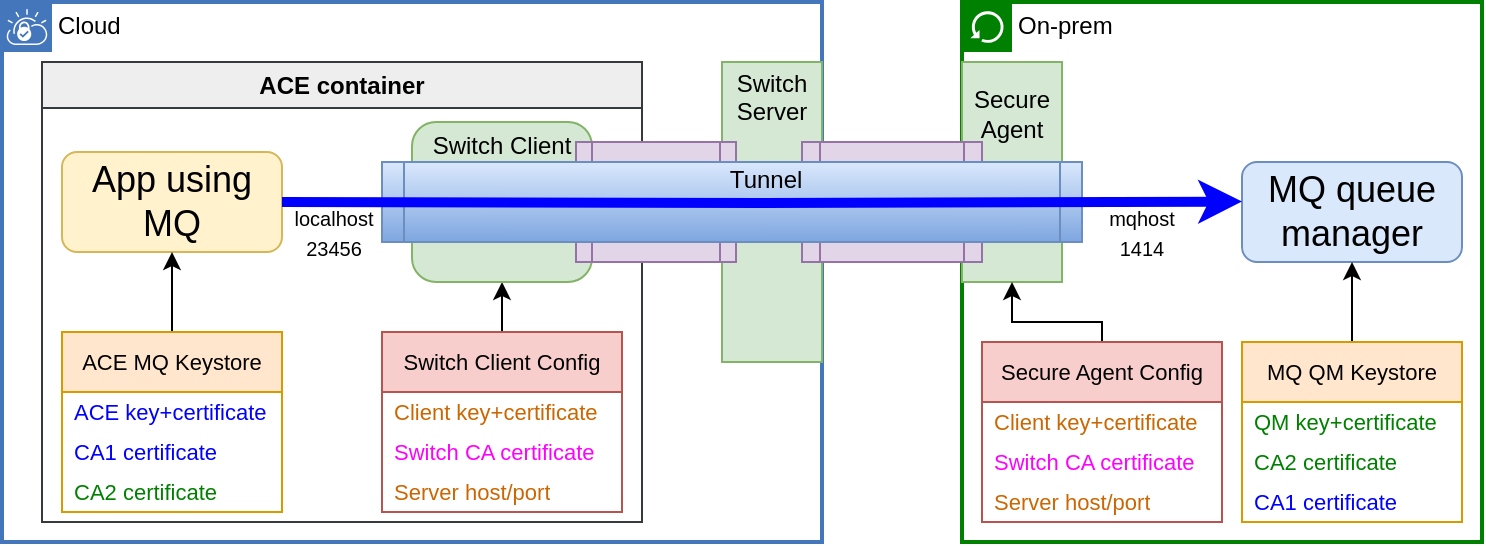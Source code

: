 <mxfile version="28.1.2">
  <diagram name="Page-1" id="Gumlhk3xKF0sL7-S7Mnc">
    <mxGraphModel dx="1452" dy="867" grid="1" gridSize="10" guides="1" tooltips="1" connect="1" arrows="1" fold="1" page="1" pageScale="1" pageWidth="850" pageHeight="1100" math="0" shadow="0">
      <root>
        <mxCell id="0" />
        <mxCell id="1" parent="0" />
        <mxCell id="TtUYjXkTmSQ2YNAaYddq-11" value="Cloud" style="shape=mxgraph.ibm.box;prType=vpc;fontStyle=0;verticalAlign=top;align=left;spacingLeft=32;spacingTop=4;fillColor=none;rounded=0;whiteSpace=wrap;html=1;strokeColor=#4376BB;strokeWidth=2;dashed=0;container=1;spacing=-4;collapsible=0;expand=0;recursiveResize=0;" parent="1" vertex="1">
          <mxGeometry x="40" y="40" width="410" height="270" as="geometry" />
        </mxCell>
        <mxCell id="TtUYjXkTmSQ2YNAaYddq-12" value="ACE container" style="swimlane;whiteSpace=wrap;html=1;fillColor=#eeeeee;strokeColor=light-dark(#36393D,#FFFFFF);fontColor=light-dark(#000000,#000000);" parent="TtUYjXkTmSQ2YNAaYddq-11" vertex="1">
          <mxGeometry x="20" y="30" width="300" height="230" as="geometry" />
        </mxCell>
        <mxCell id="TtUYjXkTmSQ2YNAaYddq-18" value="&lt;font style=&quot;font-size: 18px;&quot;&gt;App using MQ&lt;/font&gt;" style="rounded=1;whiteSpace=wrap;html=1;fillColor=#fff2cc;strokeColor=#d6b656;fontColor=light-dark(#000000,#000000);" parent="TtUYjXkTmSQ2YNAaYddq-12" vertex="1">
          <mxGeometry x="10" y="45" width="110" height="50" as="geometry" />
        </mxCell>
        <mxCell id="TtUYjXkTmSQ2YNAaYddq-25" style="edgeStyle=orthogonalEdgeStyle;rounded=0;orthogonalLoop=1;jettySize=auto;html=1;entryX=0.5;entryY=1;entryDx=0;entryDy=0;" parent="TtUYjXkTmSQ2YNAaYddq-12" source="TtUYjXkTmSQ2YNAaYddq-6" target="TtUYjXkTmSQ2YNAaYddq-18" edge="1">
          <mxGeometry relative="1" as="geometry" />
        </mxCell>
        <mxCell id="TtUYjXkTmSQ2YNAaYddq-6" value="&lt;font style=&quot;color: light-dark(rgb(0, 0, 0), rgb(0, 0, 0));&quot;&gt;ACE MQ Keystore&lt;/font&gt;" style="swimlane;fontStyle=0;childLayout=stackLayout;horizontal=1;startSize=30;horizontalStack=0;resizeParent=1;resizeParentMax=0;resizeLast=0;collapsible=1;marginBottom=0;whiteSpace=wrap;html=1;fontSize=11;fillColor=#ffe6cc;strokeColor=#d79b00;" parent="TtUYjXkTmSQ2YNAaYddq-12" vertex="1">
          <mxGeometry x="10" y="135" width="110" height="90" as="geometry" />
        </mxCell>
        <mxCell id="TtUYjXkTmSQ2YNAaYddq-7" value="&lt;span&gt;&lt;font style=&quot;color: light-dark(rgb(0, 0, 255), rgb(56, 188, 255));&quot;&gt;ACE key+certificate&lt;/font&gt;&lt;/span&gt;" style="text;align=left;verticalAlign=middle;spacingLeft=4;spacingRight=4;overflow=hidden;points=[[0,0.5],[1,0.5]];portConstraint=eastwest;rotatable=0;whiteSpace=wrap;html=1;fontSize=11;" parent="TtUYjXkTmSQ2YNAaYddq-6" vertex="1">
          <mxGeometry y="30" width="110" height="20" as="geometry" />
        </mxCell>
        <mxCell id="TtUYjXkTmSQ2YNAaYddq-8" value="&lt;font style=&quot;color: light-dark(rgb(0, 0, 255), rgb(56, 188, 255));&quot;&gt;CA1 certificate&lt;span style=&quot;white-space: pre;&quot;&gt;&#x9;&lt;/span&gt;&lt;/font&gt;" style="text;align=left;verticalAlign=middle;spacingLeft=4;spacingRight=4;overflow=hidden;points=[[0,0.5],[1,0.5]];portConstraint=eastwest;rotatable=0;whiteSpace=wrap;html=1;fontSize=11;" parent="TtUYjXkTmSQ2YNAaYddq-6" vertex="1">
          <mxGeometry y="50" width="110" height="20" as="geometry" />
        </mxCell>
        <mxCell id="TtUYjXkTmSQ2YNAaYddq-9" value="&lt;font style=&quot;color: light-dark(rgb(0, 128, 0), rgb(110, 255, 110));&quot;&gt;CA2 certificate&lt;/font&gt;" style="text;align=left;verticalAlign=middle;spacingLeft=4;spacingRight=4;overflow=hidden;points=[[0,0.5],[1,0.5]];portConstraint=eastwest;rotatable=0;whiteSpace=wrap;html=1;fontSize=11;" parent="TtUYjXkTmSQ2YNAaYddq-6" vertex="1">
          <mxGeometry y="70" width="110" height="20" as="geometry" />
        </mxCell>
        <mxCell id="TtUYjXkTmSQ2YNAaYddq-30" style="edgeStyle=orthogonalEdgeStyle;rounded=0;orthogonalLoop=1;jettySize=auto;html=1;entryX=0.5;entryY=1;entryDx=0;entryDy=0;fontColor=light-dark(#000000,#000000);" parent="TtUYjXkTmSQ2YNAaYddq-12" source="TtUYjXkTmSQ2YNAaYddq-21" target="TtUYjXkTmSQ2YNAaYddq-29" edge="1">
          <mxGeometry relative="1" as="geometry" />
        </mxCell>
        <mxCell id="TtUYjXkTmSQ2YNAaYddq-21" value="&lt;font style=&quot;color: light-dark(rgb(0, 0, 0), rgb(0, 0, 0));&quot;&gt;Switch Client Config&lt;/font&gt;" style="swimlane;fontStyle=0;childLayout=stackLayout;horizontal=1;startSize=30;horizontalStack=0;resizeParent=1;resizeParentMax=0;resizeLast=0;collapsible=1;marginBottom=0;whiteSpace=wrap;html=1;fontSize=11;fillColor=#f8cecc;strokeColor=#b85450;" parent="TtUYjXkTmSQ2YNAaYddq-12" vertex="1">
          <mxGeometry x="170" y="135" width="120" height="90" as="geometry">
            <mxRectangle x="160" y="30" width="140" height="30" as="alternateBounds" />
          </mxGeometry>
        </mxCell>
        <mxCell id="TtUYjXkTmSQ2YNAaYddq-22" value="&lt;font style=&quot;color: light-dark(rgb(204, 102, 0), rgb(255, 150, 46));&quot;&gt;Client key+certificate&lt;/font&gt;" style="text;align=left;verticalAlign=middle;spacingLeft=4;spacingRight=4;overflow=hidden;points=[[0,0.5],[1,0.5]];portConstraint=eastwest;rotatable=0;whiteSpace=wrap;html=1;fontSize=11;" parent="TtUYjXkTmSQ2YNAaYddq-21" vertex="1">
          <mxGeometry y="30" width="120" height="20" as="geometry" />
        </mxCell>
        <mxCell id="TtUYjXkTmSQ2YNAaYddq-24" value="&lt;font style=&quot;color: rgb(255, 0, 255);&quot;&gt;Switch CA certificate&lt;/font&gt;" style="text;align=left;verticalAlign=middle;spacingLeft=4;spacingRight=4;overflow=hidden;points=[[0,0.5],[1,0.5]];portConstraint=eastwest;rotatable=0;whiteSpace=wrap;html=1;fontSize=11;" parent="TtUYjXkTmSQ2YNAaYddq-21" vertex="1">
          <mxGeometry y="50" width="120" height="20" as="geometry" />
        </mxCell>
        <mxCell id="TtUYjXkTmSQ2YNAaYddq-28" value="&lt;font style=&quot;color: light-dark(rgb(204, 102, 0), rgb(255, 150, 46));&quot;&gt;Server host/port&lt;/font&gt;" style="text;align=left;verticalAlign=middle;spacingLeft=4;spacingRight=4;overflow=hidden;points=[[0,0.5],[1,0.5]];portConstraint=eastwest;rotatable=0;whiteSpace=wrap;html=1;fontSize=11;" parent="TtUYjXkTmSQ2YNAaYddq-21" vertex="1">
          <mxGeometry y="70" width="120" height="20" as="geometry" />
        </mxCell>
        <mxCell id="TtUYjXkTmSQ2YNAaYddq-29" value="Switch Client&lt;div&gt;&lt;br&gt;&lt;/div&gt;&lt;div&gt;&lt;br&gt;&lt;/div&gt;&lt;div&gt;&lt;br&gt;&lt;/div&gt;&lt;div&gt;&lt;br&gt;&lt;/div&gt;" style="rounded=1;whiteSpace=wrap;html=1;fillColor=#d5e8d4;strokeColor=#82b366;fontColor=light-dark(#000000,#000000);" parent="TtUYjXkTmSQ2YNAaYddq-12" vertex="1">
          <mxGeometry x="185" y="30" width="90" height="80" as="geometry" />
        </mxCell>
        <mxCell id="TtUYjXkTmSQ2YNAaYddq-82" value="&lt;font style=&quot;font-size: 10px;&quot;&gt;localhost&lt;/font&gt;&lt;div&gt;&lt;span style=&quot;font-size: 10px;&quot;&gt;23456&lt;/span&gt;&lt;/div&gt;" style="text;html=1;align=center;verticalAlign=middle;whiteSpace=wrap;rounded=0;" parent="TtUYjXkTmSQ2YNAaYddq-12" vertex="1">
          <mxGeometry x="116" y="70" width="60" height="30" as="geometry" />
        </mxCell>
        <mxCell id="TtUYjXkTmSQ2YNAaYddq-52" value="Switch Server&lt;div&gt;&lt;br&gt;&lt;/div&gt;&lt;div&gt;&lt;br&gt;&lt;/div&gt;&lt;div&gt;&lt;br&gt;&lt;/div&gt;&lt;div&gt;&lt;br&gt;&lt;/div&gt;&lt;div&gt;&lt;br&gt;&lt;/div&gt;&lt;div&gt;&lt;br&gt;&lt;/div&gt;&lt;div&gt;&lt;br&gt;&lt;/div&gt;&lt;div&gt;&lt;br&gt;&lt;/div&gt;" style="rounded=0;whiteSpace=wrap;html=1;labelPosition=center;verticalLabelPosition=middle;align=center;verticalAlign=middle;fillColor=#d5e8d4;strokeColor=#82b366;fontColor=light-dark(#000000,#000000);" parent="TtUYjXkTmSQ2YNAaYddq-11" vertex="1">
          <mxGeometry x="360" y="30" width="50" height="150" as="geometry" />
        </mxCell>
        <mxCell id="TtUYjXkTmSQ2YNAaYddq-56" value="On-prem" style="shape=mxgraph.ibm.box;prType=classic;fontStyle=0;verticalAlign=top;align=left;spacingLeft=32;spacingTop=4;fillColor=none;rounded=0;whiteSpace=wrap;html=1;strokeColor=#008000;strokeWidth=2;dashed=0;container=1;spacing=-4;collapsible=0;expand=0;recursiveResize=0;" parent="1" vertex="1">
          <mxGeometry x="520" y="40" width="260" height="270" as="geometry" />
        </mxCell>
        <mxCell id="TtUYjXkTmSQ2YNAaYddq-57" value="&lt;div&gt;Secure Agent&lt;/div&gt;&lt;div&gt;&lt;br&gt;&lt;/div&gt;&lt;div&gt;&lt;br&gt;&lt;/div&gt;&lt;div&gt;&lt;br&gt;&lt;/div&gt;&lt;div&gt;&lt;br&gt;&lt;/div&gt;" style="rounded=0;whiteSpace=wrap;html=1;labelPosition=center;verticalLabelPosition=middle;align=center;verticalAlign=middle;fillColor=#d5e8d4;strokeColor=#82b366;fontColor=light-dark(#000000,#000000);" parent="TtUYjXkTmSQ2YNAaYddq-56" vertex="1">
          <mxGeometry y="30" width="50" height="110" as="geometry" />
        </mxCell>
        <mxCell id="TtUYjXkTmSQ2YNAaYddq-79" style="edgeStyle=orthogonalEdgeStyle;rounded=0;orthogonalLoop=1;jettySize=auto;html=1;entryX=0.5;entryY=1;entryDx=0;entryDy=0;" parent="TtUYjXkTmSQ2YNAaYddq-56" source="TtUYjXkTmSQ2YNAaYddq-66" target="TtUYjXkTmSQ2YNAaYddq-57" edge="1">
          <mxGeometry relative="1" as="geometry">
            <Array as="points">
              <mxPoint x="70" y="160" />
              <mxPoint x="25" y="160" />
            </Array>
          </mxGeometry>
        </mxCell>
        <mxCell id="TtUYjXkTmSQ2YNAaYddq-66" value="&lt;font style=&quot;color: light-dark(rgb(0, 0, 0), rgb(0, 0, 0));&quot;&gt;Secure Agent Config&lt;/font&gt;" style="swimlane;fontStyle=0;childLayout=stackLayout;horizontal=1;startSize=30;horizontalStack=0;resizeParent=1;resizeParentMax=0;resizeLast=0;collapsible=1;marginBottom=0;whiteSpace=wrap;html=1;fontSize=11;fillColor=#f8cecc;strokeColor=#b85450;" parent="TtUYjXkTmSQ2YNAaYddq-56" vertex="1">
          <mxGeometry x="10" y="170" width="120" height="90" as="geometry">
            <mxRectangle x="160" y="30" width="140" height="30" as="alternateBounds" />
          </mxGeometry>
        </mxCell>
        <mxCell id="TtUYjXkTmSQ2YNAaYddq-67" value="&lt;font style=&quot;color: light-dark(rgb(204, 102, 0), rgb(255, 150, 46));&quot;&gt;Client key+certificate&lt;/font&gt;" style="text;align=left;verticalAlign=middle;spacingLeft=4;spacingRight=4;overflow=hidden;points=[[0,0.5],[1,0.5]];portConstraint=eastwest;rotatable=0;whiteSpace=wrap;html=1;fontSize=11;" parent="TtUYjXkTmSQ2YNAaYddq-66" vertex="1">
          <mxGeometry y="30" width="120" height="20" as="geometry" />
        </mxCell>
        <mxCell id="TtUYjXkTmSQ2YNAaYddq-68" value="&lt;font style=&quot;color: rgb(255, 0, 255);&quot;&gt;Switch CA certificate&lt;/font&gt;" style="text;align=left;verticalAlign=middle;spacingLeft=4;spacingRight=4;overflow=hidden;points=[[0,0.5],[1,0.5]];portConstraint=eastwest;rotatable=0;whiteSpace=wrap;html=1;fontSize=11;" parent="TtUYjXkTmSQ2YNAaYddq-66" vertex="1">
          <mxGeometry y="50" width="120" height="20" as="geometry" />
        </mxCell>
        <mxCell id="TtUYjXkTmSQ2YNAaYddq-69" value="&lt;font style=&quot;color: light-dark(rgb(204, 102, 0), rgb(255, 150, 46));&quot;&gt;Server host/port&lt;/font&gt;" style="text;align=left;verticalAlign=middle;spacingLeft=4;spacingRight=4;overflow=hidden;points=[[0,0.5],[1,0.5]];portConstraint=eastwest;rotatable=0;whiteSpace=wrap;html=1;fontSize=11;" parent="TtUYjXkTmSQ2YNAaYddq-66" vertex="1">
          <mxGeometry y="70" width="120" height="20" as="geometry" />
        </mxCell>
        <mxCell id="TtUYjXkTmSQ2YNAaYddq-59" value="&lt;font style=&quot;font-size: 18px;&quot;&gt;MQ queue manager&lt;/font&gt;" style="rounded=1;whiteSpace=wrap;html=1;fillColor=#dae8fc;strokeColor=#6c8ebf;fontColor=light-dark(#000000,#000000);" parent="TtUYjXkTmSQ2YNAaYddq-56" vertex="1">
          <mxGeometry x="140" y="80" width="110" height="50" as="geometry" />
        </mxCell>
        <mxCell id="TtUYjXkTmSQ2YNAaYddq-60" style="edgeStyle=orthogonalEdgeStyle;rounded=0;orthogonalLoop=1;jettySize=auto;html=1;entryX=0.5;entryY=1;entryDx=0;entryDy=0;fontColor=light-dark(#000000,#000000);" parent="TtUYjXkTmSQ2YNAaYddq-56" source="TtUYjXkTmSQ2YNAaYddq-61" target="TtUYjXkTmSQ2YNAaYddq-59" edge="1">
          <mxGeometry relative="1" as="geometry" />
        </mxCell>
        <mxCell id="TtUYjXkTmSQ2YNAaYddq-61" value="&lt;font style=&quot;color: light-dark(rgb(0, 0, 0), rgb(0, 0, 0));&quot;&gt;MQ QM Keystore&lt;/font&gt;" style="swimlane;fontStyle=0;childLayout=stackLayout;horizontal=1;startSize=30;horizontalStack=0;resizeParent=1;resizeParentMax=0;resizeLast=0;collapsible=1;marginBottom=0;whiteSpace=wrap;html=1;fontSize=11;fillColor=#ffe6cc;strokeColor=#d79b00;" parent="TtUYjXkTmSQ2YNAaYddq-56" vertex="1">
          <mxGeometry x="140" y="170" width="110" height="90" as="geometry" />
        </mxCell>
        <mxCell id="TtUYjXkTmSQ2YNAaYddq-62" value="&lt;span&gt;&lt;font style=&quot;color: light-dark(rgb(0, 128, 0), rgb(110, 255, 110));&quot;&gt;QM key+certificate&lt;/font&gt;&lt;/span&gt;" style="text;align=left;verticalAlign=middle;spacingLeft=4;spacingRight=4;overflow=hidden;points=[[0,0.5],[1,0.5]];portConstraint=eastwest;rotatable=0;whiteSpace=wrap;html=1;fontSize=11;" parent="TtUYjXkTmSQ2YNAaYddq-61" vertex="1">
          <mxGeometry y="30" width="110" height="20" as="geometry" />
        </mxCell>
        <mxCell id="TtUYjXkTmSQ2YNAaYddq-63" value="&lt;font style=&quot;color: light-dark(rgb(0, 128, 0), rgb(110, 255, 110));&quot;&gt;CA2 certificate&lt;span style=&quot;white-space: pre;&quot;&gt;&#x9;&lt;/span&gt;&lt;/font&gt;" style="text;align=left;verticalAlign=middle;spacingLeft=4;spacingRight=4;overflow=hidden;points=[[0,0.5],[1,0.5]];portConstraint=eastwest;rotatable=0;whiteSpace=wrap;html=1;fontSize=11;" parent="TtUYjXkTmSQ2YNAaYddq-61" vertex="1">
          <mxGeometry y="50" width="110" height="20" as="geometry" />
        </mxCell>
        <mxCell id="TtUYjXkTmSQ2YNAaYddq-64" value="&lt;font style=&quot;color: light-dark(rgb(0, 0, 255), rgb(56, 188, 255));&quot;&gt;CA1 certificate&lt;/font&gt;" style="text;align=left;verticalAlign=middle;spacingLeft=4;spacingRight=4;overflow=hidden;points=[[0,0.5],[1,0.5]];portConstraint=eastwest;rotatable=0;whiteSpace=wrap;html=1;fontSize=11;" parent="TtUYjXkTmSQ2YNAaYddq-61" vertex="1">
          <mxGeometry y="70" width="110" height="20" as="geometry" />
        </mxCell>
        <mxCell id="TtUYjXkTmSQ2YNAaYddq-83" value="&lt;span style=&quot;font-size: 10px;&quot;&gt;mqhost&lt;/span&gt;&lt;div&gt;&lt;span style=&quot;font-size: 10px;&quot;&gt;1414&lt;/span&gt;&lt;/div&gt;" style="text;html=1;align=center;verticalAlign=middle;whiteSpace=wrap;rounded=0;" parent="TtUYjXkTmSQ2YNAaYddq-56" vertex="1">
          <mxGeometry x="60" y="100" width="60" height="30" as="geometry" />
        </mxCell>
        <mxCell id="TtUYjXkTmSQ2YNAaYddq-89" value="" style="shape=process;whiteSpace=wrap;html=1;backgroundOutline=1;fillColor=#e1d5e7;strokeColor=#9673a6;fontColor=light-dark(#000000,#000000);" parent="TtUYjXkTmSQ2YNAaYddq-56" vertex="1">
          <mxGeometry x="-80" y="70" width="90" height="60" as="geometry" />
        </mxCell>
        <mxCell id="TtUYjXkTmSQ2YNAaYddq-91" value="" style="shape=process;whiteSpace=wrap;html=1;backgroundOutline=1;fillColor=#e1d5e7;strokeColor=#9673a6;fontColor=light-dark(#000000,#000000);" parent="1" vertex="1">
          <mxGeometry x="327" y="110" width="80" height="60" as="geometry" />
        </mxCell>
        <mxCell id="TtUYjXkTmSQ2YNAaYddq-3" value="&lt;div style=&quot;line-height: 190%;&quot;&gt;&lt;div&gt;&amp;nbsp; &amp;nbsp; &amp;nbsp; &amp;nbsp; &amp;nbsp; Tunnel&lt;div&gt;&lt;/div&gt;&lt;/div&gt;&lt;div&gt;&lt;br&gt;&lt;/div&gt;&lt;div style=&quot;line-height: 250%;&quot;&gt;&lt;/div&gt;&lt;/div&gt;" style="shape=process;whiteSpace=wrap;html=1;backgroundOutline=1;size=0.03;fillColor=#dae8fc;gradientColor=#7ea6e0;strokeColor=#6c8ebf;fontColor=light-dark(#000000,#000000);" parent="1" vertex="1">
          <mxGeometry x="230" y="120" width="350" height="40" as="geometry" />
        </mxCell>
        <mxCell id="TtUYjXkTmSQ2YNAaYddq-72" style="edgeStyle=orthogonalEdgeStyle;rounded=0;orthogonalLoop=1;jettySize=auto;html=1;strokeColor=#0000FF;strokeWidth=5;entryX=0;entryY=0.396;entryDx=0;entryDy=0;entryPerimeter=0;" parent="1" target="TtUYjXkTmSQ2YNAaYddq-59" edge="1">
          <mxGeometry relative="1" as="geometry">
            <mxPoint x="640" y="140" as="targetPoint" />
            <mxPoint x="180" y="140" as="sourcePoint" />
          </mxGeometry>
        </mxCell>
      </root>
    </mxGraphModel>
  </diagram>
</mxfile>
